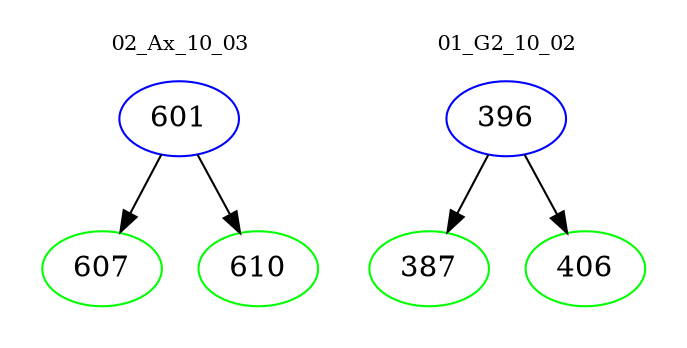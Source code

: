 digraph{
subgraph cluster_0 {
color = white
label = "02_Ax_10_03";
fontsize=10;
T0_601 [label="601", color="blue"]
T0_601 -> T0_607 [color="black"]
T0_607 [label="607", color="green"]
T0_601 -> T0_610 [color="black"]
T0_610 [label="610", color="green"]
}
subgraph cluster_1 {
color = white
label = "01_G2_10_02";
fontsize=10;
T1_396 [label="396", color="blue"]
T1_396 -> T1_387 [color="black"]
T1_387 [label="387", color="green"]
T1_396 -> T1_406 [color="black"]
T1_406 [label="406", color="green"]
}
}
